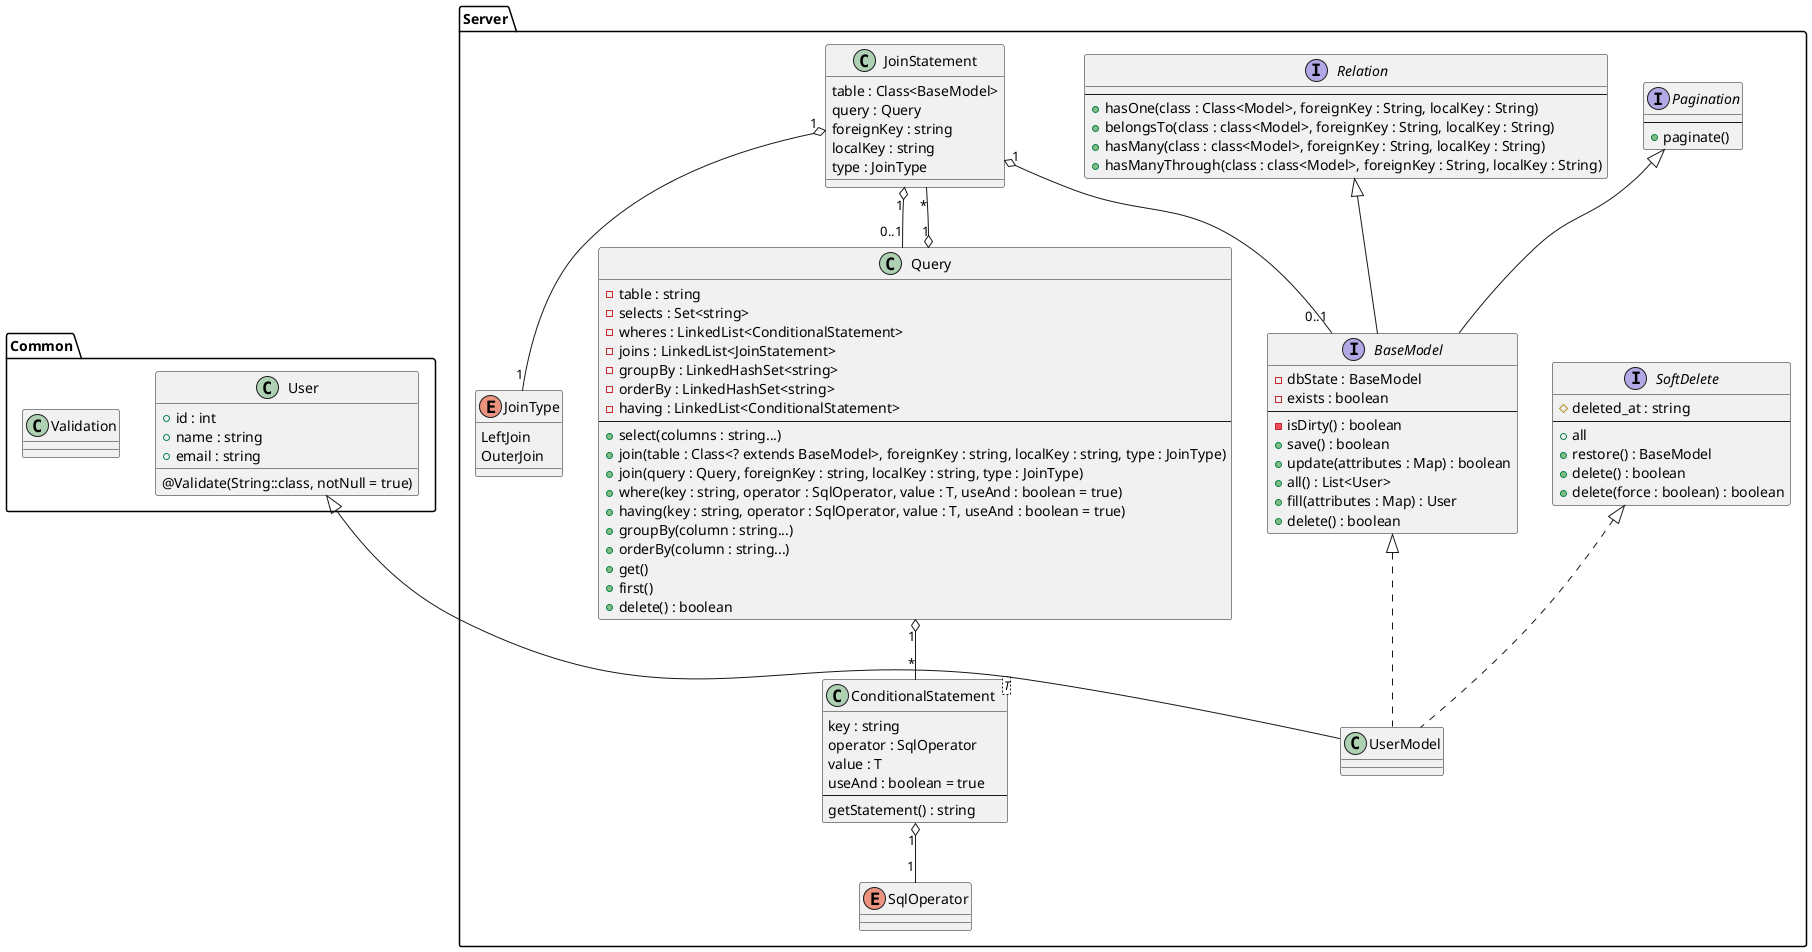 @startuml

namespace Common {
    class User {
        +id : int
        +name : string
        @Validate(String::class, notNull = true)
        +email : string
    }

    class Validation {

    }
}

namespace Server {

    class UserModel extends Common.User implements BaseModel, SoftDelete {
    }

    interface BaseModel implements Pagination, Relation {
        -dbState : BaseModel
        -exists : boolean
        ---
        -isDirty() : boolean
        +save() : boolean
        +update(attributes : Map) : boolean
        +all() : List<User>
        +fill(attributes : Map) : User
        +delete() : boolean
    }

    interface Pagination {
        ---
        +paginate()
    }

    interface SoftDelete {
        #deleted_at : string
        ---
        +all
        +restore() : BaseModel
        +delete() : boolean
        +delete(force : boolean) : boolean
    }

    interface Relation {
        ---
        +hasOne(class : Class<Model>, foreignKey : String, localKey : String)
        +belongsTo(class : class<Model>, foreignKey : String, localKey : String)
        +hasMany(class : class<Model>, foreignKey : String, localKey : String)
        +hasManyThrough(class : class<Model>, foreignKey : String, localKey : String)
    }

    class Query {
        -table : string
        -selects : Set<string>
        -wheres : LinkedList<ConditionalStatement>
        -joins : LinkedList<JoinStatement>
        -groupBy : LinkedHashSet<string>
        -orderBy : LinkedHashSet<string>
        -having : LinkedList<ConditionalStatement>
        ---
        +select(columns : string...)
        +join(table : Class<? extends BaseModel>, foreignKey : string, localKey : string, type : JoinType)
        +join(query : Query, foreignKey : string, localKey : string, type : JoinType)
        +where(key : string, operator : SqlOperator, value : T, useAnd : boolean = true)
        +having(key : string, operator : SqlOperator, value : T, useAnd : boolean = true)
        +groupBy(column : string...)
        +orderBy(column : string...)
        +get()
        +first()
        +delete() : boolean
    }

    Query "1" o-- "*" ConditionalStatement
    Query "1" o-- "*" JoinStatement

    class ConditionalStatement<T> {
        key : string
        operator : SqlOperator
        value : T
        useAnd : boolean = true
        ---
        getStatement() : string
    }

    ConditionalStatement "1" o-- "1" SqlOperator

    class JoinStatement {
        table : Class<BaseModel>
        query : Query
        foreignKey : string
        localKey : string
        type : JoinType
    }

    JoinStatement "1" o-- "1" JoinType
    JoinStatement "1" o-- "0..1" Query
    JoinStatement "1" o-- "0..1" BaseModel

    enum SqlOperator {

    }

    enum JoinType {
        LeftJoin
        OuterJoin
    }

}

@enduml